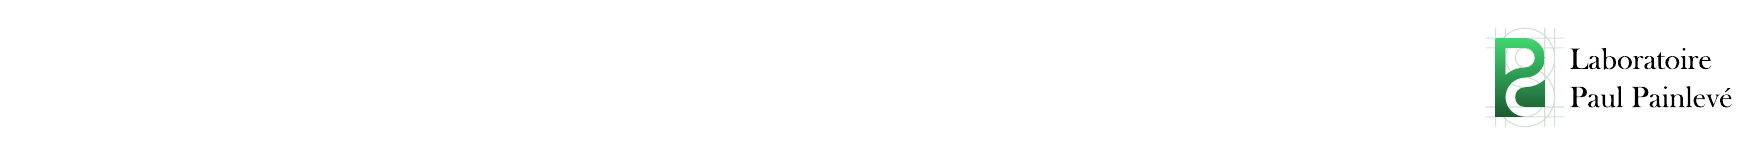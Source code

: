 % auteur du logo : Kroum Tzanev
% date : 2010
\usetikzlibrary{svg.path}

\definecolor{vertfonce}{rgb}{0.105,0.349,0.188} % rgb(27,89,48)
\definecolor{vertclaire}{rgb}{0.25,0.839,0.447} % rgb(64,214,114)

\tikzset{
  p path/.style = {insert path={
    (0,-2) arc (-90:-270:1) arc (-90:90:1)--++(-1.5,0)--++(0,-4)--cycle
    (0,0.5) arc (-90:90:0.5)--++(-1,0)--++(0,-1.382) arc (131.81:90:1.5)--cycle
    (0,-0.5) arc (90:270:0.5)--++(1,0)--++(0,1.382) arc (-48.19:-90:1.5)--cycle}},
  up path/.style={even odd rule, p path},
  down path/.style={rotate=180, up path},
  circles path/.style={insert path={
    (0,-1) circle (0.5) circle (1) circle (1.5)
    (0,1) circle (0.5) circle (1) circle (1.5)
    foreach \x in {-1.5,-1,1,1.5}{(\x,-2.5) -- (\x,2.5)}
    foreach \y in {-2,-1.5,1.5,2}{(-2,\y) -- (2,\y)}}},
  border path/.style={insert path={(-1.5,-2) rectangle (1.5,2)}},
  up/.style = {shade, top color=vertclaire, bottom color=vertfonce},
  circles/.style = {draw=gray!70!vertclaire, opacity=0.3},
  textlabo/.style = {fill=black},
  logo scale/.style={line width={#1*.4}, scale={#1*.25}}
}

\begin{tikzpicture}[logo scale=1]
  \path[down path, down/.try];
  \path[circles path, circles/.try];
  \path[up path, up/.try];
  \path[border/.try, border path];
  \begin{scope}[y=1pt,x=1pt]
    \path[textlabo/.try] svg {M65.3,12.3 L65.3,12.8 C66.7,12.8 67.8,13.2 68.6,14.0 C69.0,14.5 69.4,15.1 69.5,15.8 C69.7,16.5 69.8,17.6 69.8,19.1 L69.8,35.0 C69.8,36.5 69.7,37.6 69.5,38.4 C69.3,39.1 69.0,39.7 68.5,40.2 C68.1,40.5 67.7,40.8 67.2,41.0 C66.7,41.1 66.0,41.2 65.3,41.3 L65.3,41.8 L79.1,41.8 L79.1,41.3 C78.2,41.2 77.6,41.1 77.1,40.9 C76.6,40.8 76.2,40.5 75.8,40.1 C75.3,39.6 74.9,39.1 74.8,38.4 C74.6,37.6 74.5,36.5 74.5,35.0 L74.5,22.5 C74.5,20.6 74.6,19.2 74.6,18.2 C74.8,17.3 74.9,16.5 75.2,15.9 C75.8,14.9 76.5,14.2 77.5,13.7 C78.5,13.2 79.8,13.0 81.4,13.0 C83.1,13.0 84.6,13.2 85.8,13.6 C87.0,14.1 87.9,14.8 88.7,15.8 C89.2,16.4 89.6,17.1 89.9,17.9 C90.2,18.8 90.5,19.8 90.8,21.2 L91.3,21.1 L91.0,12.3 z};
    \path[textlabo/.try] svg {M110.2,14.4 L110.6,14.2 C110.0,12.6 108.9,11.9 107.0,11.9 C106.0,11.9 105.1,12.2 104.4,12.6 C104.0,13.0 103.6,13.6 103.1,14.4 C102.1,13.5 101.4,12.9 100.9,12.7 C100.0,12.2 98.9,11.9 97.7,11.9 C96.1,11.9 94.8,12.3 93.9,13.0 C92.9,13.8 92.5,14.8 92.5,16.1 C92.5,17.3 92.9,18.3 93.6,19.1 C94.1,19.6 94.5,19.9 95.1,20.2 C95.6,20.5 96.5,20.8 97.5,21.0 C98.8,21.4 99.7,21.6 100.3,21.8 C100.9,22.0 101.4,22.3 101.8,22.6 C102.3,23.0 102.6,23.3 102.8,23.8 C103.0,24.2 103.0,24.8 103.0,25.6 C103.0,27.3 102.7,28.6 102.1,29.3 C101.8,29.7 101.4,30.0 101.0,30.1 C100.5,30.4 100.1,30.5 99.5,30.5 C99.0,30.5 98.4,30.3 98.0,30.0 C97.5,29.7 97.2,29.3 96.9,28.8 L96.4,27.6 C96.1,26.8 95.6,26.6 94.8,26.6 C94.4,26.6 93.9,26.7 93.6,27.0 C93.3,27.3 93.1,27.7 93.1,28.2 C93.1,29.0 93.6,29.6 94.6,30.1 C95.2,30.3 95.9,30.6 96.8,30.7 C97.6,30.9 98.4,31.0 99.2,31.0 C100.1,31.0 101.0,30.9 102.0,30.6 C103.0,30.4 103.7,30.1 104.4,29.7 C105.3,29.2 105.9,28.5 106.2,27.7 C106.3,27.3 106.3,26.5 106.3,25.5 L106.3,17.5 C106.3,16.2 106.4,15.2 106.5,14.8 C106.7,13.7 107.3,13.2 108.3,13.2 C108.7,13.2 109.0,13.3 109.3,13.5 C109.6,13.6 109.9,13.9 110.2,14.4 z M103.1,22.9 C102.3,22.2 101.4,21.7 100.5,21.2 C99.5,20.7 98.7,20.2 98.3,19.9 C97.9,19.6 97.5,19.3 97.2,18.9 C96.5,18.1 96.2,17.1 96.2,15.9 C96.2,15.0 96.5,14.2 97.0,13.6 C97.5,13.0 98.2,12.7 99.0,12.7 C99.7,12.7 100.4,12.9 101.0,13.3 C101.6,13.7 102.1,14.3 102.4,15.1 C102.8,16.0 103.1,17.5 103.1,19.3 z};
    \path[textlabo/.try] svg {M116.9,28.3 C117.6,29.0 118.1,29.6 118.7,29.9 C119.8,30.6 121.1,31.0 122.7,31.0 C124.9,31.0 126.8,30.3 128.4,28.9 C130.4,27.2 131.4,24.8 131.4,21.7 C131.4,18.5 130.5,16.0 128.5,14.3 C126.9,12.7 124.7,11.9 122.1,11.9 C120.7,11.9 119.6,12.1 118.7,12.4 L117.4,13.0 C117.1,13.1 116.8,13.2 116.5,13.2 C115.8,13.2 115.2,12.6 114.6,11.3 L113.7,11.3 L113.7,36.7 C113.7,38.3 113.5,39.5 112.9,40.2 C112.5,40.9 111.6,41.2 110.4,41.2 L110.4,41.7 L116.9,42.7 z M116.9,21.7 C116.9,20.2 117.1,18.8 117.2,17.5 C117.4,16.2 117.7,15.2 117.9,14.6 C118.2,13.9 118.7,13.4 119.4,13.0 C120.0,12.6 120.8,12.4 121.6,12.4 C123.4,12.4 124.9,13.2 126.0,14.9 C127.1,16.5 127.7,18.6 127.7,21.2 C127.7,22.6 127.5,23.9 127.2,25.1 C126.7,26.3 126.2,27.4 125.5,28.2 C125.0,28.9 124.4,29.4 123.7,29.8 C123.0,30.2 122.4,30.4 121.7,30.4 C120.8,30.4 120.1,30.1 119.4,29.6 C118.6,29.1 118.1,28.4 117.8,27.6 C117.2,26.4 116.9,24.4 116.9,21.7 z};
    \path[textlabo/.try] svg {M134.1,21.4 C134.1,23.7 134.9,25.8 136.7,27.7 C138.7,29.9 141.3,31.0 144.1,31.0 C147.1,31.0 149.6,29.9 151.7,27.7 C153.4,25.8 154.3,23.7 154.3,21.4 C154.3,19.1 153.5,17.1 151.8,15.2 C149.8,13.0 147.3,11.9 144.1,11.9 C141.1,11.9 138.5,13.0 136.5,15.2 C135.7,16.1 135.1,17.1 134.7,18.1 C134.2,19.2 134.1,20.3 134.1,21.4 z M138.0,21.7 C138.0,19.1 138.5,17.0 139.7,15.3 C140.9,13.3 142.5,12.3 144.3,12.3 C145.1,12.3 145.9,12.6 146.6,13.0 C147.3,13.5 147.9,14.0 148.5,14.8 C149.0,15.6 149.5,16.6 149.8,17.9 C150.2,19.1 150.3,20.2 150.3,21.4 C150.3,22.5 150.2,23.8 149.8,25.0 C149.5,26.1 148.9,27.2 148.3,28.1 C147.2,29.7 145.7,30.5 144.0,30.5 C142.4,30.5 141.0,29.6 139.8,27.9 C138.5,26.2 138.0,24.1 138.0,21.7 z};
    \path[textlabo/.try] svg {M162.4,27.7 C162.9,28.6 163.4,29.3 164.1,29.7 C165.3,30.6 166.7,31.0 168.2,31.0 C169.2,31.0 169.9,30.7 170.3,30.3 C170.8,30.0 171.0,29.5 171.0,29.0 C171.0,28.6 170.9,28.2 170.6,28.0 C170.3,27.7 170.0,27.6 169.6,27.6 C169.1,27.6 168.7,27.8 168.3,28.2 L167.6,28.9 C167.1,29.5 166.5,29.7 165.7,29.7 C164.8,29.7 164.0,29.1 163.4,27.8 C162.9,26.6 162.7,24.8 162.7,22.6 L162.7,18.5 L162.7,16.9 C162.7,15.9 162.7,15.2 162.8,14.8 C163.0,14.3 163.2,13.9 163.5,13.6 C163.9,13.2 164.7,12.9 165.7,12.7 L165.7,12.3 L156.2,12.3 L156.2,12.7 C157.1,12.8 157.7,13.0 158.1,13.2 C158.4,13.4 158.7,13.7 159.0,14.3 C159.1,14.6 159.3,15.1 159.3,15.8 C159.4,16.5 159.4,17.4 159.4,18.7 L159.4,24.0 C159.4,25.5 159.4,26.6 159.3,27.1 C159.3,27.7 159.1,28.2 158.8,28.6 C158.6,29.0 158.3,29.3 158.0,29.5 C157.6,29.7 157.1,29.7 156.4,29.8 L156.4,30.3 L162.0,31.0 C162.3,29.7 162.4,28.6 162.4,27.7 z};
    \path[textlabo/.try] svg {M190.0,14.4 L190.5,14.2 C189.9,12.6 188.8,11.9 186.9,11.9 C185.9,11.9 185.0,12.2 184.3,12.6 C183.9,13.0 183.4,13.6 182.9,14.4 C182.0,13.5 181.3,12.9 180.7,12.7 C179.8,12.2 178.7,11.9 177.5,11.9 C175.9,11.9 174.6,12.3 173.7,13.0 C172.8,13.8 172.3,14.8 172.3,16.1 C172.3,17.3 172.7,18.3 173.5,19.1 C173.9,19.6 174.4,19.9 174.9,20.2 C175.5,20.5 176.4,20.8 177.4,21.0 C178.7,21.4 179.6,21.6 180.2,21.8 C180.8,22.0 181.3,22.3 181.7,22.6 C182.1,23.0 182.4,23.3 182.6,23.8 C182.8,24.2 182.9,24.8 182.9,25.6 C182.9,27.3 182.6,28.6 182.0,29.3 C181.7,29.7 181.3,30.0 180.8,30.1 C180.4,30.4 179.9,30.5 179.4,30.5 C178.8,30.5 178.3,30.3 177.8,30.0 C177.4,29.7 177.0,29.3 176.8,28.8 L176.2,27.6 C175.9,26.8 175.5,26.6 174.7,26.6 C174.2,26.6 173.8,26.7 173.5,27.0 C173.1,27.3 173.0,27.7 173.0,28.2 C173.0,29.0 173.5,29.6 174.5,30.1 C175.1,30.3 175.8,30.6 176.6,30.7 C177.4,30.9 178.2,31.0 179.1,31.0 C180.0,31.0 180.8,30.9 181.8,30.6 C182.8,30.4 183.6,30.1 184.3,29.7 C185.2,29.2 185.8,28.5 186.0,27.7 C186.1,27.3 186.2,26.5 186.2,25.5 L186.2,17.5 C186.2,16.2 186.2,15.2 186.3,14.8 C186.6,13.7 187.2,13.2 188.1,13.2 C188.6,13.2 188.9,13.3 189.2,13.5 C189.4,13.6 189.7,13.9 190.0,14.4 z M182.9,22.9 C182.1,22.2 181.3,21.7 180.4,21.2 C179.3,20.7 178.6,20.2 178.2,19.9 C177.8,19.6 177.4,19.3 177.1,18.9 C176.4,18.1 176.1,17.1 176.1,15.9 C176.1,15.0 176.3,14.2 176.8,13.6 C177.4,13.0 178.1,12.7 178.8,12.7 C179.5,12.7 180.2,12.9 180.8,13.3 C181.5,13.7 182.0,14.3 182.3,15.1 C182.7,16.0 182.9,17.5 182.9,19.3 z};
    \path[textlabo/.try] svg {M196.1,30.6 L201.6,30.6 L201.6,29.9 L196.1,29.9 L196.1,17.2 C196.1,15.8 196.4,14.6 196.9,14.0 C197.1,13.6 197.5,13.4 198.0,13.2 C198.4,13.0 198.9,12.9 199.4,12.9 C200.0,12.9 200.6,13.0 201.0,13.3 C201.4,13.5 201.9,14.0 202.4,14.8 L202.8,14.5 C202.3,13.6 201.6,12.9 200.8,12.5 C199.9,12.1 198.8,11.9 197.5,11.9 C195.9,11.9 194.7,12.2 193.8,12.9 C193.4,13.2 193.2,13.6 193.0,14.2 C192.9,14.6 192.8,15.5 192.8,16.8 L192.8,29.9 L190.5,29.9 L190.5,30.1 C191.5,30.5 192.3,31.0 193.1,31.9 C193.6,32.5 193.9,33.0 194.2,33.5 C194.5,34.0 194.8,34.7 195.1,35.6 L195.3,36.3 L196.1,36.3 z};
    \path[textlabo/.try] svg {M202.7,21.4 C202.7,23.7 203.6,25.8 205.3,27.7 C207.5,29.9 209.9,31.0 212.9,31.0 C215.8,31.0 218.3,29.9 220.4,27.7 C222.1,25.8 223.0,23.7 223.0,21.4 C223.0,19.1 222.1,17.1 220.6,15.2 C218.5,13.0 215.9,11.9 212.9,11.9 C209.8,11.9 207.2,13.0 205.2,15.2 C204.4,16.1 203.8,17.1 203.4,18.1 C203.0,19.2 202.7,20.3 202.7,21.4 z M206.7,21.7 C206.7,19.1 207.2,17.0 208.3,15.3 C209.6,13.3 211.2,12.3 213.0,12.3 C213.8,12.3 214.5,12.6 215.3,13.0 C216.0,13.5 216.7,14.0 217.2,14.8 C217.7,15.6 218.2,16.6 218.5,17.9 C218.9,19.1 219.1,20.2 219.1,21.4 C219.1,22.5 218.9,23.8 218.5,25.0 C218.1,26.1 217.7,27.2 217.0,28.1 C215.8,29.7 214.4,30.5 212.7,30.5 C211.1,30.5 209.6,29.6 208.5,27.9 C207.3,26.2 206.7,24.1 206.7,21.7 z};
    \path[textlabo/.try] svg {M225.2,30.3 L231.3,31.0 L231.3,18.5 L231.3,16.9 C231.3,15.9 231.4,15.2 231.5,14.8 C231.6,14.3 231.9,13.9 232.2,13.6 C232.6,13.2 233.4,12.9 234.4,12.7 L234.4,12.3 L224.9,12.3 L224.9,12.7 C225.8,12.8 226.4,13.0 226.7,13.2 C227.2,13.4 227.5,13.7 227.7,14.3 C227.9,14.6 227.9,15.1 228.0,15.8 C228.1,16.5 228.1,17.4 228.1,18.7 L228.1,24.0 C228.1,25.5 228.1,26.6 228.0,27.1 C227.9,27.7 227.7,28.2 227.5,28.6 C227.3,29.0 227.0,29.3 226.6,29.5 C226.3,29.7 225.8,29.7 225.2,29.8 z M229.6,38.7 C229.1,38.7 228.6,38.9 228.3,39.3 C227.9,39.6 227.7,40.1 227.7,40.7 C227.7,41.2 227.9,41.6 228.3,42.0 C228.6,42.4 229.1,42.5 229.6,42.5 C230.2,42.5 230.6,42.4 231.1,42.0 C231.4,41.6 231.6,41.2 231.6,40.7 C231.6,40.1 231.4,39.6 231.1,39.3 C230.7,38.9 230.2,38.7 229.6,38.7 z};
    \path[textlabo/.try] svg {M241.8,27.7 C242.3,28.6 242.9,29.3 243.6,29.7 C244.7,30.6 246.1,31.0 247.6,31.0 C248.6,31.0 249.3,30.7 249.8,30.3 C250.2,30.0 250.4,29.5 250.4,29.0 C250.4,28.6 250.3,28.2 250.1,28.0 C249.8,27.7 249.4,27.6 249.0,27.6 C248.5,27.6 248.1,27.8 247.8,28.2 L247.0,28.9 C246.5,29.5 245.9,29.7 245.2,29.7 C244.2,29.7 243.4,29.1 242.9,27.8 C242.3,26.6 242.1,24.8 242.1,22.6 L242.1,18.5 L242.1,16.9 C242.1,15.9 242.1,15.2 242.3,14.8 C242.4,14.3 242.6,13.9 242.9,13.6 C243.3,13.2 244.1,12.9 245.2,12.7 L245.2,12.3 L235.7,12.3 L235.7,12.7 C236.5,12.8 237.1,13.0 237.5,13.2 C237.8,13.4 238.2,13.7 238.4,14.3 C238.5,14.6 238.7,15.1 238.7,15.8 C238.8,16.5 238.8,17.4 238.8,18.7 L238.8,24.0 C238.8,25.5 238.8,26.6 238.7,27.1 C238.7,27.7 238.5,28.2 238.3,28.6 C238.0,29.0 237.7,29.3 237.4,29.5 C237.0,29.7 236.5,29.7 235.9,29.8 L235.9,30.3 L241.4,31.0 C241.7,29.7 241.8,28.6 241.8,27.7 z};
    \path[textlabo/.try] svg {M255.6,24.0 C255.5,23.3 255.5,22.8 255.5,22.5 C255.5,21.2 255.7,20.0 256.1,18.8 C256.4,17.6 256.9,16.6 257.5,15.9 C258.2,15.0 259.0,14.4 260.0,13.9 C260.9,13.5 261.9,13.3 263.0,13.3 C263.7,13.3 264.5,13.4 265.2,13.6 C265.9,13.9 266.5,14.3 266.9,14.8 C267.5,15.2 267.9,16.0 268.3,17.2 L268.7,17.0 C268.3,15.3 267.5,14.0 266.3,13.2 C265.0,12.3 263.4,11.9 261.4,11.9 C259.6,11.9 258.1,12.2 256.8,12.7 C255.5,13.3 254.5,14.2 253.6,15.3 C252.4,16.9 251.8,18.9 251.8,21.4 C251.8,24.6 252.9,27.1 255.2,29.0 C256.9,30.3 258.8,31.0 261.0,31.0 C262.1,31.0 263.2,30.7 264.2,30.4 C265.2,30.0 266.0,29.4 266.7,28.6 C267.8,27.4 268.3,25.8 268.3,24.0 z M265.0,24.9 C264.9,26.3 264.7,27.4 264.2,28.2 C263.9,28.9 263.3,29.5 262.7,29.9 C262.0,30.3 261.3,30.5 260.6,30.5 C259.4,30.5 258.3,30.0 257.4,28.9 C256.4,27.8 255.9,26.5 255.7,24.9 z};
    \path[textlabo/.try] svg {M74.5,-28.5 L74.5,-36.2 C74.5,-37.7 74.6,-38.8 74.8,-39.5 C74.9,-40.2 75.2,-40.8 75.7,-41.3 C76.1,-41.7 76.5,-42.0 77.0,-42.2 C77.5,-42.4 78.2,-42.5 79.1,-42.5 L79.1,-43.0 L65.3,-43.0 L65.3,-42.5 C66.1,-42.5 66.7,-42.4 67.3,-42.2 C67.8,-42.0 68.2,-41.7 68.6,-41.3 C69.1,-40.8 69.4,-40.2 69.6,-39.5 C69.7,-38.8 69.8,-37.7 69.8,-36.2 L69.8,-20.3 C69.8,-19.1 69.7,-18.1 69.6,-17.5 C69.5,-16.8 69.3,-16.2 69.1,-15.8 C68.7,-15.2 68.2,-14.8 67.6,-14.5 C67.1,-14.3 66.3,-14.1 65.4,-14.0 L65.3,-14.0 L65.3,-13.5 L78.3,-13.5 C80.5,-13.5 82.3,-13.6 83.3,-13.9 C84.4,-14.1 85.4,-14.6 86.3,-15.3 C88.3,-16.8 89.3,-18.9 89.3,-21.5 C89.3,-24.1 88.3,-26.1 86.2,-27.3 C85.1,-27.9 83.8,-28.3 82.3,-28.4 C81.8,-28.4 80.6,-28.5 78.8,-28.5 z M74.5,-27.8 L76.7,-27.8 C78.1,-27.8 79.1,-27.7 80.0,-27.5 C80.7,-27.3 81.4,-26.9 82.0,-26.3 C83.4,-25.0 84.1,-23.4 84.1,-21.2 C84.1,-20.0 83.9,-18.9 83.5,-17.9 C83.1,-17.0 82.5,-16.2 81.7,-15.5 C80.8,-14.8 79.8,-14.4 78.6,-14.3 C78.2,-14.2 77.5,-14.2 76.4,-14.2 L74.5,-14.2 z};
    \path[textlabo/.try] svg {M108.8,-40.9 L109.2,-41.1 C108.7,-42.7 107.5,-43.4 105.6,-43.4 C104.6,-43.4 103.7,-43.2 103.1,-42.7 C102.6,-42.3 102.2,-41.8 101.7,-40.9 C100.7,-41.8 100.0,-42.4 99.5,-42.7 C98.6,-43.1 97.5,-43.4 96.2,-43.4 C94.6,-43.4 93.4,-43.0 92.5,-42.2 C91.6,-41.5 91.1,-40.5 91.1,-39.2 C91.1,-38.0 91.5,-37.0 92.2,-36.2 C92.6,-35.8 93.2,-35.4 93.7,-35.1 C94.3,-34.9 95.1,-34.6 96.2,-34.3 C97.4,-34.0 98.4,-33.7 99.0,-33.5 C99.5,-33.3 100.0,-33.0 100.4,-32.7 C100.9,-32.4 101.2,-32.0 101.4,-31.6 C101.5,-31.1 101.7,-30.5 101.7,-29.7 C101.7,-28.0 101.3,-26.8 100.7,-26.0 C100.4,-25.7 100.0,-25.4 99.6,-25.1 C99.1,-24.9 98.7,-24.8 98.2,-24.8 C97.6,-24.8 97.1,-25.0 96.6,-25.3 C96.1,-25.5 95.8,-26.0 95.5,-26.6 L95.0,-27.8 C94.7,-28.4 94.2,-28.8 93.5,-28.8 C93.0,-28.8 92.6,-28.6 92.2,-28.3 C91.9,-28.0 91.8,-27.6 91.8,-27.1 C91.8,-26.4 92.2,-25.7 93.3,-25.3 C93.9,-25.0 94.5,-24.8 95.4,-24.6 C96.2,-24.4 97.0,-24.4 97.8,-24.4 C98.7,-24.4 99.6,-24.4 100.6,-24.7 C101.5,-24.9 102.4,-25.2 103.0,-25.5 C104.0,-26.1 104.6,-26.8 104.7,-27.7 C104.9,-28.1 104.9,-28.8 104.9,-29.9 L104.9,-37.8 C104.9,-39.2 105.0,-40.1 105.1,-40.6 C105.4,-41.6 106.0,-42.1 106.9,-42.1 C107.3,-42.1 107.7,-42.1 107.9,-41.9 C108.2,-41.7 108.5,-41.4 108.8,-40.9 z M101.7,-32.4 C100.9,-33.0 100.1,-33.6 99.1,-34.1 C98.1,-34.7 97.4,-35.1 96.9,-35.4 C96.5,-35.7 96.2,-36.0 95.8,-36.5 C95.2,-37.3 94.8,-38.2 94.8,-39.4 C94.8,-40.3 95.1,-41.1 95.6,-41.7 C96.1,-42.3 96.8,-42.7 97.6,-42.7 C98.3,-42.7 99.0,-42.4 99.6,-42.0 C100.3,-41.5 100.7,-40.9 101.0,-40.2 C101.5,-39.2 101.7,-37.9 101.7,-36.0 z};
    \path[textlabo/.try] svg {M124.9,-43.4 C124.7,-42.5 124.6,-41.7 124.6,-40.7 C122.7,-42.5 120.6,-43.4 118.2,-43.4 C116.4,-43.4 114.9,-43.0 113.8,-42.1 C112.8,-41.2 112.2,-40.0 112.2,-38.4 L112.2,-30.9 L112.2,-29.3 C112.2,-28.3 112.1,-27.6 112.1,-27.1 C111.9,-26.7 111.7,-26.3 111.4,-26.0 C110.9,-25.6 110.2,-25.3 109.1,-25.1 L109.1,-24.7 L115.5,-24.7 L115.5,-35.6 C115.5,-37.2 115.5,-38.3 115.6,-39.1 C115.7,-39.8 115.9,-40.4 116.2,-40.9 C116.5,-41.4 117.0,-41.8 117.6,-42.0 C118.2,-42.3 118.8,-42.4 119.5,-42.4 C120.4,-42.4 121.1,-42.3 121.8,-41.9 C122.6,-41.7 123.1,-41.2 123.5,-40.7 C123.9,-40.1 124.2,-39.5 124.3,-38.7 C124.4,-38.0 124.6,-36.8 124.6,-35.1 L124.6,-30.9 L124.5,-29.3 C124.5,-28.3 124.4,-27.6 124.3,-27.1 C124.3,-26.7 124.0,-26.3 123.7,-26.0 C123.3,-25.6 122.6,-25.3 121.4,-25.1 L121.4,-24.7 L127.8,-24.7 L127.8,-36.4 C127.8,-37.9 127.8,-38.9 127.9,-39.5 C128.0,-40.1 128.1,-40.6 128.3,-41.0 C128.6,-41.4 128.9,-41.7 129.3,-41.8 C129.6,-42.0 130.1,-42.1 130.8,-42.2 L130.8,-42.6 z};
    \path[textlabo/.try] svg {M132.2,-13.5 L138.4,-12.7 L138.4,-36.8 L138.4,-38.4 C138.4,-39.4 138.4,-40.1 138.5,-40.6 C138.7,-41.0 138.9,-41.4 139.2,-41.7 C139.6,-42.1 140.4,-42.4 141.4,-42.6 L141.4,-43.0 L131.9,-43.0 L131.9,-42.6 C132.8,-42.5 133.4,-42.3 133.8,-42.1 C134.2,-41.9 134.5,-41.5 134.7,-41.1 C134.8,-40.7 134.9,-40.2 135.0,-39.5 C135.1,-38.9 135.1,-37.9 135.1,-36.6 L135.1,-19.6 C135.1,-18.2 135.1,-17.2 135.0,-16.6 C134.9,-15.9 134.8,-15.5 134.5,-15.1 C134.3,-14.7 134.0,-14.4 133.6,-14.2 C133.3,-14.0 132.8,-13.9 132.2,-13.9 z};
    \path[textlabo/.try] svg {M163.4,-28.5 L163.4,-36.2 C163.4,-37.7 163.6,-38.8 163.7,-39.5 C163.9,-40.2 164.1,-40.8 164.6,-41.3 C165.0,-41.7 165.4,-42.0 166.0,-42.2 C166.4,-42.4 167.2,-42.5 168.0,-42.5 L168.0,-43.0 L154.2,-43.0 L154.2,-42.5 C155.0,-42.5 155.7,-42.4 156.2,-42.2 C156.7,-42.0 157.2,-41.7 157.5,-41.3 C158.0,-40.8 158.3,-40.2 158.5,-39.5 C158.7,-38.8 158.7,-37.7 158.7,-36.2 L158.7,-20.3 C158.7,-19.1 158.7,-18.1 158.5,-17.5 C158.4,-16.8 158.2,-16.2 158.0,-15.8 C157.6,-15.2 157.1,-14.8 156.6,-14.5 C156.0,-14.3 155.2,-14.1 154.4,-14.0 L154.2,-14.0 L154.2,-13.5 L167.2,-13.5 C169.5,-13.5 171.2,-13.6 172.2,-13.9 C173.3,-14.1 174.3,-14.6 175.2,-15.3 C177.2,-16.8 178.2,-18.9 178.2,-21.5 C178.2,-24.1 177.2,-26.1 175.2,-27.3 C174.1,-27.9 172.8,-28.3 171.2,-28.4 C170.8,-28.4 169.6,-28.5 167.7,-28.5 z M163.4,-27.8 L165.6,-27.8 C167.0,-27.8 168.1,-27.7 168.9,-27.5 C169.6,-27.3 170.3,-26.9 170.9,-26.3 C172.3,-25.0 173.1,-23.4 173.1,-21.2 C173.1,-20.0 172.8,-18.9 172.4,-17.9 C172.0,-17.0 171.4,-16.2 170.6,-15.5 C169.8,-14.8 168.7,-14.4 167.5,-14.3 C167.2,-14.2 166.4,-14.2 165.3,-14.2 L163.4,-14.2 z};
    \path[textlabo/.try] svg {M197.8,-40.9 L198.1,-41.1 C197.6,-42.7 196.4,-43.4 194.5,-43.4 C193.5,-43.4 192.7,-43.2 192.0,-42.7 C191.6,-42.3 191.1,-41.8 190.6,-40.9 C189.6,-41.8 188.9,-42.4 188.5,-42.7 C187.5,-43.1 186.4,-43.4 185.2,-43.4 C183.6,-43.4 182.3,-43.0 181.4,-42.2 C180.5,-41.5 180.0,-40.5 180.0,-39.2 C180.0,-38.0 180.4,-37.0 181.1,-36.2 C181.6,-35.8 182.1,-35.4 182.7,-35.1 C183.2,-34.9 184.0,-34.6 185.1,-34.3 C186.3,-34.0 187.3,-33.7 187.9,-33.5 C188.5,-33.3 189.0,-33.0 189.4,-32.7 C189.8,-32.4 190.2,-32.0 190.3,-31.6 C190.5,-31.1 190.6,-30.5 190.6,-29.7 C190.6,-28.0 190.3,-26.8 189.6,-26.0 C189.3,-25.7 189.0,-25.4 188.5,-25.1 C188.0,-24.9 187.6,-24.8 187.1,-24.8 C186.5,-24.8 186.0,-25.0 185.5,-25.3 C185.1,-25.5 184.7,-26.0 184.5,-26.6 L184.0,-27.8 C183.7,-28.4 183.1,-28.8 182.4,-28.8 C181.9,-28.8 181.5,-28.6 181.1,-28.3 C180.8,-28.0 180.7,-27.6 180.7,-27.1 C180.7,-26.4 181.2,-25.7 182.2,-25.3 C182.8,-25.0 183.5,-24.8 184.3,-24.6 C185.2,-24.4 185.9,-24.4 186.7,-24.4 C187.6,-24.4 188.6,-24.4 189.5,-24.7 C190.5,-24.9 191.3,-25.2 191.9,-25.5 C192.9,-26.1 193.5,-26.8 193.7,-27.7 C193.8,-28.1 193.9,-28.8 193.9,-29.9 L193.9,-37.8 C193.9,-39.2 193.9,-40.1 194.1,-40.6 C194.3,-41.6 194.9,-42.1 195.8,-42.1 C196.2,-42.1 196.6,-42.1 196.8,-41.9 C197.1,-41.7 197.4,-41.4 197.8,-40.9 z M190.6,-32.4 C189.9,-33.0 189.0,-33.6 188.0,-34.1 C187.0,-34.7 186.3,-35.1 185.9,-35.4 C185.4,-35.7 185.1,-36.0 184.8,-36.5 C184.1,-37.3 183.7,-38.2 183.7,-39.4 C183.7,-40.3 184.0,-41.1 184.6,-41.7 C185.1,-42.3 185.7,-42.7 186.6,-42.7 C187.3,-42.7 187.9,-42.4 188.5,-42.0 C189.2,-41.5 189.6,-40.9 189.9,-40.2 C190.4,-39.2 190.6,-37.9 190.6,-36.0 z};
    \path[textlabo/.try] svg {M198.4,-25.1 L204.6,-24.3 L204.6,-36.8 L204.7,-38.4 C204.7,-39.4 204.7,-40.1 204.9,-40.6 C205.0,-41.0 205.2,-41.4 205.5,-41.7 C205.9,-42.1 206.7,-42.4 207.7,-42.6 L207.7,-43.0 L198.2,-43.0 L198.2,-42.6 C199.1,-42.5 199.7,-42.3 200.1,-42.1 C200.4,-41.9 200.7,-41.5 201.0,-41.1 C201.1,-40.7 201.3,-40.2 201.3,-39.5 C201.4,-38.9 201.4,-37.9 201.4,-36.6 L201.4,-31.3 C201.4,-29.8 201.4,-28.8 201.3,-28.2 C201.3,-27.6 201.1,-27.1 200.8,-26.7 C200.6,-26.3 200.3,-26.0 200.0,-25.8 C199.6,-25.7 199.1,-25.5 198.4,-25.5 z M203.0,-16.6 C202.4,-16.6 201.9,-16.4 201.6,-16.0 C201.2,-15.7 201.0,-15.2 201.0,-14.7 C201.0,-14.2 201.2,-13.7 201.6,-13.3 C201.9,-13.0 202.4,-12.8 203.0,-12.8 C203.5,-12.8 204.0,-13.0 204.3,-13.3 C204.7,-13.7 204.9,-14.2 204.9,-14.7 C204.9,-15.2 204.7,-15.7 204.3,-16.0 C204.0,-16.4 203.5,-16.6 203.0,-16.6 z};
    \path[textlabo/.try] svg {M215.1,-24.3 C215.2,-25.1 215.4,-25.9 215.4,-26.6 L215.4,-27.0 C217.1,-25.2 219.3,-24.4 221.7,-24.4 C223.6,-24.4 225.1,-24.8 226.2,-25.6 C227.3,-26.5 227.9,-27.7 227.9,-29.3 L227.9,-38.4 C227.9,-39.4 227.9,-40.1 228.0,-40.6 C228.2,-41.0 228.3,-41.4 228.7,-41.7 C229.1,-42.1 229.8,-42.4 230.9,-42.6 L230.9,-43.0 L221.4,-43.0 L221.4,-42.6 C222.3,-42.5 222.9,-42.3 223.3,-42.1 C223.6,-41.9 223.9,-41.5 224.2,-41.1 C224.3,-40.7 224.4,-40.2 224.5,-39.5 C224.6,-38.9 224.6,-37.9 224.6,-36.6 L224.6,-32.1 C224.6,-30.5 224.6,-29.3 224.4,-28.6 C224.3,-27.9 224.1,-27.3 223.8,-26.8 C223.5,-26.3 223.0,-26.0 222.4,-25.7 C221.8,-25.4 221.1,-25.3 220.3,-25.3 C219.5,-25.3 218.8,-25.4 218.1,-25.7 C217.4,-26.0 216.8,-26.5 216.4,-27.0 C216.0,-27.6 215.7,-28.3 215.6,-29.0 C215.4,-29.7 215.4,-30.9 215.4,-32.6 L215.4,-36.8 L215.4,-38.4 C215.4,-39.4 215.4,-40.1 215.5,-40.6 C215.7,-41.0 215.9,-41.4 216.2,-41.7 C216.7,-42.1 217.4,-42.4 218.4,-42.6 L218.4,-43.0 L208.9,-43.0 L208.9,-42.6 C209.8,-42.5 210.4,-42.3 210.8,-42.1 C211.2,-41.9 211.5,-41.5 211.7,-41.1 C211.9,-40.7 211.9,-40.2 212.1,-39.5 C212.1,-38.9 212.1,-37.9 212.1,-36.6 L212.1,-31.3 C212.1,-29.8 212.1,-28.8 212.0,-28.2 C211.9,-27.6 211.8,-27.1 211.5,-26.7 C211.3,-26.3 211.0,-26.0 210.6,-25.8 C210.3,-25.7 209.8,-25.5 209.2,-25.5 L209.2,-25.1 z};
    \path[textlabo/.try] svg {M232.2,-13.5 L238.4,-12.7 L238.4,-36.8 L238.5,-38.4 C238.5,-39.4 238.5,-40.1 238.7,-40.6 C238.7,-41.0 239.0,-41.4 239.3,-41.7 C239.7,-42.1 240.4,-42.4 241.6,-42.6 L241.6,-43.0 L232.0,-43.0 L232.0,-42.6 C232.9,-42.5 233.5,-42.3 233.9,-42.1 C234.2,-41.9 234.5,-41.5 234.8,-41.1 C234.9,-40.7 235.1,-40.2 235.1,-39.5 C235.2,-38.9 235.2,-37.9 235.2,-36.6 L235.2,-19.6 C235.2,-18.2 235.2,-17.2 235.1,-16.6 C235.0,-15.9 234.9,-15.5 234.6,-15.1 C234.4,-14.7 234.1,-14.4 233.7,-14.2 C233.4,-14.0 232.9,-13.9 232.2,-13.9 z};
    \path[textlabo/.try] svg {M247.3,-31.3 C247.2,-32.0 247.2,-32.5 247.2,-32.8 C247.2,-34.0 247.4,-35.3 247.8,-36.5 C248.1,-37.7 248.6,-38.6 249.2,-39.5 C249.9,-40.3 250.7,-40.9 251.6,-41.4 C252.6,-41.8 253.6,-42.1 254.7,-42.1 C255.4,-42.1 256.2,-41.9 256.9,-41.7 C257.6,-41.4 258.1,-41.1 258.6,-40.6 C259.1,-40.1 259.6,-39.3 260.0,-38.2 L260.4,-38.3 C260.0,-40.0 259.2,-41.3 258.0,-42.1 C256.8,-43.0 255.1,-43.4 253.1,-43.4 C251.3,-43.4 249.8,-43.1 248.5,-42.6 C247.2,-42.0 246.2,-41.1 245.3,-40.0 C244.1,-38.4 243.4,-36.3 243.4,-34.0 C243.4,-30.7 244.6,-28.2 246.9,-26.4 C248.6,-25.0 250.5,-24.4 252.7,-24.4 C253.8,-24.4 254.9,-24.5 255.9,-25.0 C256.9,-25.4 257.7,-26.0 258.4,-26.7 C259.4,-28.0 260.0,-29.4 260.0,-31.3 z M256.7,-30.4 C256.7,-29.0 256.4,-27.9 256.0,-27.1 C255.5,-26.4 255.0,-25.8 254.4,-25.4 C253.8,-25.0 253.1,-24.8 252.3,-24.8 C251.1,-24.8 250.0,-25.4 249.0,-26.4 C248.1,-27.5 247.6,-28.8 247.4,-30.4 z};
    \path[textlabo/.try] svg {M261.8,-24.7 L270.2,-24.7 L270.2,-25.1 C269.5,-25.3 269.1,-25.4 268.9,-25.5 C268.4,-25.8 268.2,-26.3 268.2,-26.9 C268.2,-27.3 268.2,-27.8 268.4,-28.3 C268.5,-28.8 268.8,-29.6 269.2,-30.6 L272.7,-39.5 L276.2,-30.2 C276.7,-28.9 277.0,-27.8 277.0,-27.1 C277.0,-26.4 276.8,-25.9 276.3,-25.5 C276.1,-25.4 275.7,-25.3 275.1,-25.1 L275.1,-24.7 L281.0,-24.7 L281.0,-25.1 C280.2,-25.3 279.6,-25.7 279.1,-26.2 C278.4,-26.8 277.7,-28.2 276.9,-30.3 L271.9,-43.0 L270.8,-43.0 L265.3,-29.6 C264.5,-27.6 263.9,-26.3 263.6,-25.9 C263.3,-25.7 263.1,-25.5 262.9,-25.4 C262.6,-25.3 262.3,-25.2 261.8,-25.1 z};
    \path[textlabo/.try] svg {M285.6,-31.3 C285.5,-32.0 285.5,-32.5 285.5,-32.8 C285.5,-34.0 285.7,-35.3 286.0,-36.5 C286.4,-37.7 286.9,-38.6 287.5,-39.5 C288.2,-40.3 289.0,-40.9 289.9,-41.4 C290.9,-41.8 291.9,-42.1 292.9,-42.1 C293.7,-42.1 294.5,-41.9 295.2,-41.7 C295.9,-41.4 296.4,-41.1 296.9,-40.6 C297.4,-40.1 297.9,-39.3 298.3,-38.2 L298.7,-38.3 C298.3,-40.0 297.5,-41.3 296.2,-42.1 C295.1,-43.0 293.4,-43.4 291.4,-43.4 C289.6,-43.4 288.0,-43.1 286.8,-42.6 C285.5,-42.0 284.4,-41.1 283.6,-40.0 C282.4,-38.4 281.7,-36.3 281.7,-34.0 C281.7,-30.7 282.9,-28.2 285.2,-26.4 C286.9,-25.0 288.8,-24.4 291.0,-24.4 C292.1,-24.4 293.2,-24.5 294.2,-25.0 C295.2,-25.4 296.0,-26.0 296.7,-26.7 C297.7,-28.0 298.3,-29.4 298.3,-31.3 z M295.0,-30.4 C295.0,-29.0 294.7,-27.9 294.2,-27.1 C293.8,-26.4 293.3,-25.8 292.6,-25.4 C292.0,-25.0 291.4,-24.8 290.6,-24.8 C289.3,-24.8 288.3,-25.4 287.3,-26.4 C286.4,-27.5 285.9,-28.8 285.7,-30.4 z M288.8,-21.4 L292.8,-15.5 L296.8,-15.5 L289.9,-21.4 z};
  \end{scope}
\end{tikzpicture}
